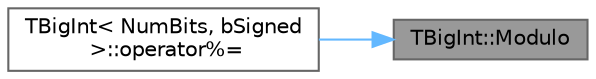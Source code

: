digraph "TBigInt::Modulo"
{
 // INTERACTIVE_SVG=YES
 // LATEX_PDF_SIZE
  bgcolor="transparent";
  edge [fontname=Helvetica,fontsize=10,labelfontname=Helvetica,labelfontsize=10];
  node [fontname=Helvetica,fontsize=10,shape=box,height=0.2,width=0.4];
  rankdir="RL";
  Node1 [id="Node000001",label="TBigInt::Modulo",height=0.2,width=0.4,color="gray40", fillcolor="grey60", style="filled", fontcolor="black",tooltip="Performs modulo operation on this integer."];
  Node1 -> Node2 [id="edge1_Node000001_Node000002",dir="back",color="steelblue1",style="solid",tooltip=" "];
  Node2 [id="Node000002",label="TBigInt\< NumBits, bSigned\l \>::operator%=",height=0.2,width=0.4,color="grey40", fillcolor="white", style="filled",URL="$d1/db0/classTBigInt.html#aede89372af939a98e981ec6b72d6d206",tooltip=" "];
}
